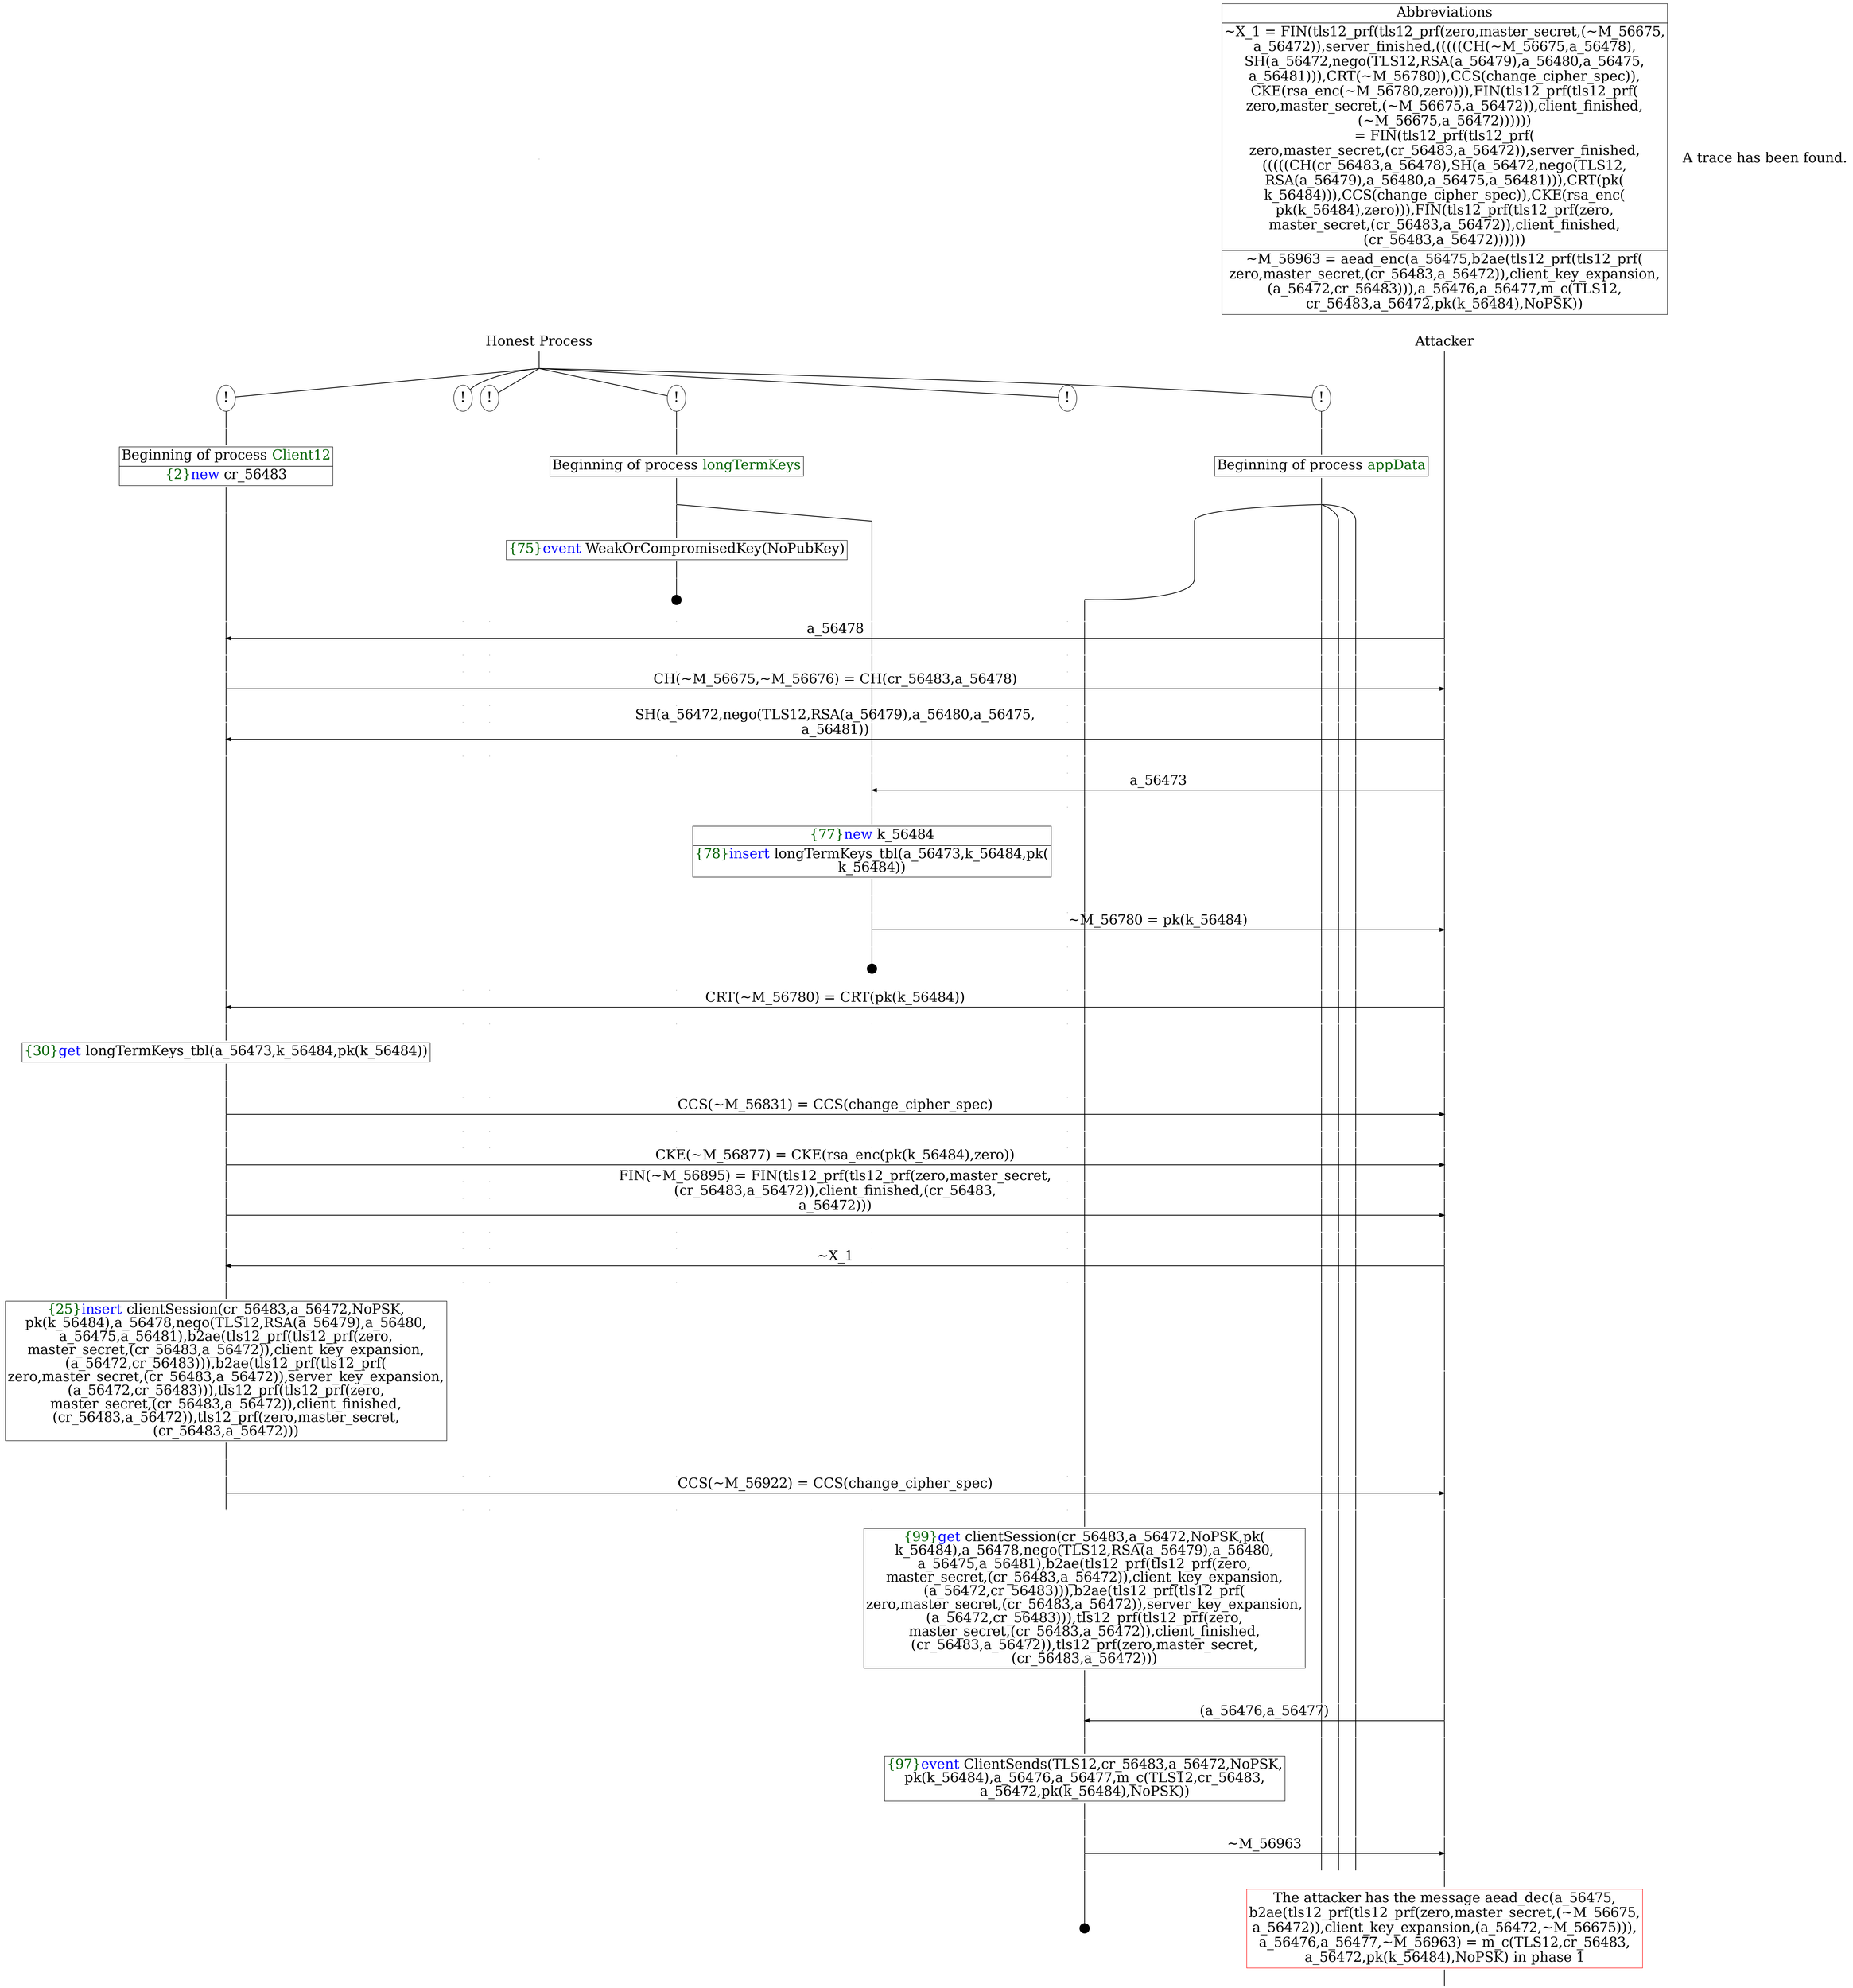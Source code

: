 digraph {
graph [ordering = out]
edge [arrowhead = none, penwidth = 1.6, fontsize = 30]
node [shape = point, width = 0, height = 0, fontsize = 30]
Trace<br/>
[label = <A trace has been found.<br/>
>, shape = plaintext]
P0__0 [label = "Honest Process", shape = plaintext]
P__0 [label = "Attacker", shape = plaintext]
Trace -> P0__0 [label = "", style = invisible, weight = 100]{rank = same; P0__0 P__0}
P0__0 -> P0__1 [label = <>, weight = 100]
/*RPar */
P0__1 -> P0_5__1 [label = <>]
P0__1 -> P0_4__1 [label = <>]
P0__1 -> P0_3__1 [label = <>]
P0__1 -> P0_2__1 [label = <>]
P0__1 -> P0_1__1 [label = <>]
P0__1 -> P0_0__1 [label = <>]
P0__1 [label = "", fixedsize = false, width = 0, height = 0, shape = none]
{rank = same; P0_0__1 P0_1__1 P0_2__1 P0_3__1 P0_4__1 P0_5__1}
P0_0__1 [label = "!", shape = ellipse]
P0_0_0__1 [label = "", fixedsize = false, width = 0, height = 0, shape = none]
P0_0__1 -> P0_0_0__1 [label = <>, weight = 100]
P0_0_0__1 -> P0_0_0__2 [label = <>, weight = 100]
P0_0_0__2 [shape = plaintext, label = <<TABLE BORDER="0" CELLBORDER="1" CELLSPACING="0" CELLPADDING="4"> <TR><TD>Beginning of process <FONT COLOR="darkgreen">appData</FONT></TD></TR></TABLE>>]
P0_0_0__2 -> P0_0_0__3 [label = <>, weight = 100]
/*RPar */
P0_0_0__3 -> P0_0_0_3__3 [label = <>]
P0_0_0__3 -> P0_0_0_2__3 [label = <>]
P0_0_0__3 -> P0_0_0_1__3 [label = <>]
P0_0_0__3 -> P0_0_0_0__3 [label = <>]
P0_0_0__3 [label = "", fixedsize = false, width = 0, height = 0, shape = none]
{rank = same; P0_0_0_0__3 P0_0_0_1__3 P0_0_0_2__3 P0_0_0_3__3}
P0_1__1 [label = "!", shape = ellipse]
P0_2__1 [label = "!", shape = ellipse]
P0_2_0__1 [label = "", fixedsize = false, width = 0, height = 0, shape = none]
P0_2__1 -> P0_2_0__1 [label = <>, weight = 100]
P0_2_0__1 -> P0_2_0__2 [label = <>, weight = 100]
P0_2_0__2 [shape = plaintext, label = <<TABLE BORDER="0" CELLBORDER="1" CELLSPACING="0" CELLPADDING="4"> <TR><TD>Beginning of process <FONT COLOR="darkgreen">longTermKeys</FONT></TD></TR></TABLE>>]
P0_2_0__2 -> P0_2_0__3 [label = <>, weight = 100]
/*RPar */
P0_2_0__3 -> P0_2_0_1__3 [label = <>]
P0_2_0__3 -> P0_2_0_0__3 [label = <>]
P0_2_0__3 [label = "", fixedsize = false, width = 0, height = 0, shape = none]
{rank = same; P0_2_0_0__3 P0_2_0_1__3}
P0_2_0_1__3 -> P0_2_0_1__4 [label = <>, weight = 100]
P0_2_0_1__4 [shape = plaintext, label = <<TABLE BORDER="0" CELLBORDER="1" CELLSPACING="0" CELLPADDING="4"> <TR><TD><FONT COLOR="darkgreen">{75}</FONT><FONT COLOR="blue">event</FONT> WeakOrCompromisedKey(NoPubKey)</TD></TR></TABLE>>]
P0_2_0_1__4 -> P0_2_0_1__5 [label = <>, weight = 100]
P0_2_0_1__6 [label = "", width = 0.3, height = 0.3]
P0_2_0_1__5 -> P0_2_0_1__6 [label = <>, weight = 100]
P0_3__1 [label = "!", shape = ellipse]
P0_4__1 [label = "!", shape = ellipse]
P0_5__1 [label = "!", shape = ellipse]
P0_5_0__1 [label = "", fixedsize = false, width = 0, height = 0, shape = none]
P0_5__1 -> P0_5_0__1 [label = <>, weight = 100]
P0_5_0__1 -> P0_5_0__2 [label = <>, weight = 100]
P0_5_0__2 [shape = plaintext, label = <<TABLE BORDER="0" CELLBORDER="1" CELLSPACING="0" CELLPADDING="4"> <TR><TD>Beginning of process <FONT COLOR="darkgreen">Client12</FONT></TD></TR><TR><TD><FONT COLOR="darkgreen">{2}</FONT><FONT COLOR="blue">new </FONT>cr_56483</TD></TR></TABLE>>]
P0_5_0__2 -> P0_5_0__3 [label = <>, weight = 100]
P0_5_0__3 -> P0_5_0__4 [label = <>, weight = 100]
P0_4__2 [label = "", style = invisible]
P0_4__1 -> P0_4__2 [label = <>, weight = 100, style = invisible]
P0_3__2 [label = "", style = invisible]
P0_3__1 -> P0_3__2 [label = <>, weight = 100, style = invisible]
P0_2_0_1__7 [label = "", style = invisible]
P0_2_0_1__6 -> P0_2_0_1__7 [label = <>, weight = 100, style = invisible]
P0_2_0_0__3 -> P0_2_0_0__4 [label = <>, weight = 100]
P0_1__2 [label = "", style = invisible]
P0_1__1 -> P0_1__2 [label = <>, weight = 100, style = invisible]
P0_0_0_3__3 -> P0_0_0_3__4 [label = <>, weight = 100]
P0_0_0_2__3 -> P0_0_0_2__4 [label = <>, weight = 100]
P0_0_0_1__3 -> P0_0_0_1__4 [label = <>, weight = 100]
P0_0_0_0__3 -> P0_0_0_0__4 [label = <>, weight = 100]
P__0 -> P__1 [label = <>, weight = 100]
{rank = same; P__1 P0_0_0_0__4 P0_0_0_1__4 P0_0_0_2__4 P0_0_0_3__4 P0_1__2 P0_2_0_0__4 P0_2_0_1__7 P0_3__2 P0_4__2 P0_5_0__4}
P0_5_0__4 -> P0_5_0__5 [label = <>, weight = 100]
P__1 -> P__2 [label = <>, weight = 100]
{rank = same; P__2 P0_5_0__5}
P0_5_0__5 -> P__2 [label = <a_56478>, dir = back, arrowhead = normal]
P0_5_0__5 -> P0_5_0__6 [label = <>, weight = 100]
P0_4__3 [label = "", style = invisible]
P0_4__2 -> P0_4__3 [label = <>, weight = 100, style = invisible]
P0_3__3 [label = "", style = invisible]
P0_3__2 -> P0_3__3 [label = <>, weight = 100, style = invisible]
P0_2_0_1__8 [label = "", style = invisible]
P0_2_0_1__7 -> P0_2_0_1__8 [label = <>, weight = 100, style = invisible]
P0_2_0_0__4 -> P0_2_0_0__5 [label = <>, weight = 100]
P0_1__3 [label = "", style = invisible]
P0_1__2 -> P0_1__3 [label = <>, weight = 100, style = invisible]
P0_0_0_3__4 -> P0_0_0_3__5 [label = <>, weight = 100]
P0_0_0_2__4 -> P0_0_0_2__5 [label = <>, weight = 100]
P0_0_0_1__4 -> P0_0_0_1__5 [label = <>, weight = 100]
P0_0_0_0__4 -> P0_0_0_0__5 [label = <>, weight = 100]
P__2 -> P__3 [label = <>, weight = 100]
{rank = same; P__3 P0_0_0_0__5 P0_0_0_1__5 P0_0_0_2__5 P0_0_0_3__5 P0_1__3 P0_2_0_0__5 P0_2_0_1__8 P0_3__3 P0_4__3 P0_5_0__6}
P0_5_0__6 -> P0_5_0__7 [label = <>, weight = 100]
P0_4__4 [label = "", style = invisible]
P0_4__3 -> P0_4__4 [label = <>, weight = 100, style = invisible]
P0_3__4 [label = "", style = invisible]
P0_3__3 -> P0_3__4 [label = <>, weight = 100, style = invisible]
P0_2_0_1__9 [label = "", style = invisible]
P0_2_0_1__8 -> P0_2_0_1__9 [label = <>, weight = 100, style = invisible]
P0_2_0_0__5 -> P0_2_0_0__6 [label = <>, weight = 100]
P0_1__4 [label = "", style = invisible]
P0_1__3 -> P0_1__4 [label = <>, weight = 100, style = invisible]
P0_0_0_3__5 -> P0_0_0_3__6 [label = <>, weight = 100]
P0_0_0_2__5 -> P0_0_0_2__6 [label = <>, weight = 100]
P0_0_0_1__5 -> P0_0_0_1__6 [label = <>, weight = 100]
P0_0_0_0__5 -> P0_0_0_0__6 [label = <>, weight = 100]
P__3 -> P__4 [label = <>, weight = 100]
{rank = same; P__4 P0_0_0_0__6 P0_0_0_1__6 P0_0_0_2__6 P0_0_0_3__6 P0_1__4 P0_2_0_0__6 P0_2_0_1__9 P0_3__4 P0_4__4 P0_5_0__7}
P0_5_0__7 -> P0_5_0__8 [label = <>, weight = 100]
P__4 -> P__5 [label = <>, weight = 100]
{rank = same; P__5 P0_5_0__8}
P0_5_0__8 -> P__5 [label = <CH(~M_56675,~M_56676) = CH(cr_56483,a_56478)>, arrowhead = normal]
P0_5_0__8 -> P0_5_0__9 [label = <>, weight = 100]
P0_4__5 [label = "", style = invisible]
P0_4__4 -> P0_4__5 [label = <>, weight = 100, style = invisible]
P0_3__5 [label = "", style = invisible]
P0_3__4 -> P0_3__5 [label = <>, weight = 100, style = invisible]
P0_2_0_1__10 [label = "", style = invisible]
P0_2_0_1__9 -> P0_2_0_1__10 [label = <>, weight = 100, style = invisible]
P0_2_0_0__6 -> P0_2_0_0__7 [label = <>, weight = 100]
P0_1__5 [label = "", style = invisible]
P0_1__4 -> P0_1__5 [label = <>, weight = 100, style = invisible]
P0_0_0_3__6 -> P0_0_0_3__7 [label = <>, weight = 100]
P0_0_0_2__6 -> P0_0_0_2__7 [label = <>, weight = 100]
P0_0_0_1__6 -> P0_0_0_1__7 [label = <>, weight = 100]
P0_0_0_0__6 -> P0_0_0_0__7 [label = <>, weight = 100]
P__5 -> P__6 [label = <>, weight = 100]
{rank = same; P__6 P0_0_0_0__7 P0_0_0_1__7 P0_0_0_2__7 P0_0_0_3__7 P0_1__5 P0_2_0_0__7 P0_2_0_1__10 P0_3__5 P0_4__5 P0_5_0__9}
P0_5_0__9 -> P0_5_0__10 [label = <>, weight = 100]
P0_4__6 [label = "", style = invisible]
P0_4__5 -> P0_4__6 [label = <>, weight = 100, style = invisible]
P0_3__6 [label = "", style = invisible]
P0_3__5 -> P0_3__6 [label = <>, weight = 100, style = invisible]
P0_2_0_1__11 [label = "", style = invisible]
P0_2_0_1__10 -> P0_2_0_1__11 [label = <>, weight = 100, style = invisible]
P0_2_0_0__7 -> P0_2_0_0__8 [label = <>, weight = 100]
P0_1__6 [label = "", style = invisible]
P0_1__5 -> P0_1__6 [label = <>, weight = 100, style = invisible]
P0_0_0_3__7 -> P0_0_0_3__8 [label = <>, weight = 100]
P0_0_0_2__7 -> P0_0_0_2__8 [label = <>, weight = 100]
P0_0_0_1__7 -> P0_0_0_1__8 [label = <>, weight = 100]
P0_0_0_0__7 -> P0_0_0_0__8 [label = <>, weight = 100]
P__6 -> P__7 [label = <>, weight = 100]
{rank = same; P__7 P0_0_0_0__8 P0_0_0_1__8 P0_0_0_2__8 P0_0_0_3__8 P0_1__6 P0_2_0_0__8 P0_2_0_1__11 P0_3__6 P0_4__6 P0_5_0__10}
P0_5_0__10 -> P0_5_0__11 [label = <>, weight = 100]
P__7 -> P__8 [label = <>, weight = 100]
{rank = same; P__8 P0_5_0__11}
P0_5_0__11 -> P__8 [label = <SH(a_56472,nego(TLS12,RSA(a_56479),a_56480,a_56475,<br/>
a_56481))>, dir = back, arrowhead = normal]
P0_5_0__11 -> P0_5_0__12 [label = <>, weight = 100]
P0_4__7 [label = "", style = invisible]
P0_4__6 -> P0_4__7 [label = <>, weight = 100, style = invisible]
P0_3__7 [label = "", style = invisible]
P0_3__6 -> P0_3__7 [label = <>, weight = 100, style = invisible]
P0_2_0_1__12 [label = "", style = invisible]
P0_2_0_1__11 -> P0_2_0_1__12 [label = <>, weight = 100, style = invisible]
P0_2_0_0__8 -> P0_2_0_0__9 [label = <>, weight = 100]
P0_1__7 [label = "", style = invisible]
P0_1__6 -> P0_1__7 [label = <>, weight = 100, style = invisible]
P0_0_0_3__8 -> P0_0_0_3__9 [label = <>, weight = 100]
P0_0_0_2__8 -> P0_0_0_2__9 [label = <>, weight = 100]
P0_0_0_1__8 -> P0_0_0_1__9 [label = <>, weight = 100]
P0_0_0_0__8 -> P0_0_0_0__9 [label = <>, weight = 100]
P__8 -> P__9 [label = <>, weight = 100]
{rank = same; P__9 P0_0_0_0__9 P0_0_0_1__9 P0_0_0_2__9 P0_0_0_3__9 P0_1__7 P0_2_0_0__9 P0_2_0_1__12 P0_3__7 P0_4__7 P0_5_0__12}
P0_2_0_0__9 -> P0_2_0_0__10 [label = <>, weight = 100]
P0_1__8 [label = "", style = invisible]
P0_1__7 -> P0_1__8 [label = <>, weight = 100, style = invisible]
P0_0_0_3__9 -> P0_0_0_3__10 [label = <>, weight = 100]
P0_0_0_2__9 -> P0_0_0_2__10 [label = <>, weight = 100]
P0_0_0_1__9 -> P0_0_0_1__10 [label = <>, weight = 100]
P0_0_0_0__9 -> P0_0_0_0__10 [label = <>, weight = 100]
P__9 -> P__10 [label = <>, weight = 100]
{rank = same; P__10 P0_0_0_0__10 P0_0_0_1__10 P0_0_0_2__10 P0_0_0_3__10 P0_1__8 P0_2_0_0__10}
P0_2_0_0__10 -> P0_2_0_0__11 [label = <>, weight = 100]
P__10 -> P__11 [label = <>, weight = 100]
{rank = same; P__11 P0_2_0_0__11}
P0_2_0_0__11 -> P__11 [label = <a_56473>, dir = back, arrowhead = normal]
P0_2_0_0__11 -> P0_2_0_0__12 [label = <>, weight = 100]
P0_1__9 [label = "", style = invisible]
P0_1__8 -> P0_1__9 [label = <>, weight = 100, style = invisible]
P0_0_0_3__10 -> P0_0_0_3__11 [label = <>, weight = 100]
P0_0_0_2__10 -> P0_0_0_2__11 [label = <>, weight = 100]
P0_0_0_1__10 -> P0_0_0_1__11 [label = <>, weight = 100]
P0_0_0_0__10 -> P0_0_0_0__11 [label = <>, weight = 100]
P__11 -> P__12 [label = <>, weight = 100]
{rank = same; P__12 P0_0_0_0__11 P0_0_0_1__11 P0_0_0_2__11 P0_0_0_3__11 P0_1__9 P0_2_0_0__12}
P0_2_0_0__12 -> P0_2_0_0__13 [label = <>, weight = 100]
P0_2_0_0__13 [shape = plaintext, label = <<TABLE BORDER="0" CELLBORDER="1" CELLSPACING="0" CELLPADDING="4"> <TR><TD><FONT COLOR="darkgreen">{77}</FONT><FONT COLOR="blue">new </FONT>k_56484</TD></TR><TR><TD><FONT COLOR="darkgreen">{78}</FONT><FONT COLOR="blue">insert </FONT>longTermKeys_tbl(a_56473,k_56484,pk(<br/>
k_56484))</TD></TR></TABLE>>]
P0_2_0_0__13 -> P0_2_0_0__14 [label = <>, weight = 100]
P__12 -> P__13 [label = <>, weight = 100]
{rank = same; P__13 P0_2_0_0__13}
P0_2_0_0__14 -> P0_2_0_0__15 [label = <>, weight = 100]
P0_1__10 [label = "", style = invisible]
P0_1__9 -> P0_1__10 [label = <>, weight = 100, style = invisible]
P0_0_0_3__11 -> P0_0_0_3__12 [label = <>, weight = 100]
P0_0_0_2__11 -> P0_0_0_2__12 [label = <>, weight = 100]
P0_0_0_1__11 -> P0_0_0_1__12 [label = <>, weight = 100]
P0_0_0_0__11 -> P0_0_0_0__12 [label = <>, weight = 100]
P__13 -> P__14 [label = <>, weight = 100]
{rank = same; P__14 P0_0_0_0__12 P0_0_0_1__12 P0_0_0_2__12 P0_0_0_3__12 P0_1__10 P0_2_0_0__15}
P0_2_0_0__15 -> P0_2_0_0__16 [label = <>, weight = 100]
P__14 -> P__15 [label = <>, weight = 100]
{rank = same; P__15 P0_2_0_0__16}
P0_2_0_0__16 -> P__15 [label = <~M_56780 = pk(k_56484)>, arrowhead = normal]
P0_2_0_0__16 -> P0_2_0_0__17 [label = <>, weight = 100]
P0_1__11 [label = "", style = invisible]
P0_1__10 -> P0_1__11 [label = <>, weight = 100, style = invisible]
P0_0_0_3__12 -> P0_0_0_3__13 [label = <>, weight = 100]
P0_0_0_2__12 -> P0_0_0_2__13 [label = <>, weight = 100]
P0_0_0_1__12 -> P0_0_0_1__13 [label = <>, weight = 100]
P0_0_0_0__12 -> P0_0_0_0__13 [label = <>, weight = 100]
P__15 -> P__16 [label = <>, weight = 100]
{rank = same; P__16 P0_0_0_0__13 P0_0_0_1__13 P0_0_0_2__13 P0_0_0_3__13 P0_1__11 P0_2_0_0__17}
P0_2_0_0__18 [label = "", width = 0.3, height = 0.3]
P0_2_0_0__17 -> P0_2_0_0__18 [label = <>, weight = 100]
P0_5_0__12 -> P0_5_0__13 [label = <>, weight = 100]
P0_4__8 [label = "", style = invisible]
P0_4__7 -> P0_4__8 [label = <>, weight = 100, style = invisible]
P0_3__8 [label = "", style = invisible]
P0_3__7 -> P0_3__8 [label = <>, weight = 100, style = invisible]
P0_2_0_1__13 [label = "", style = invisible]
P0_2_0_1__12 -> P0_2_0_1__13 [label = <>, weight = 100, style = invisible]
P0_2_0_0__19 [label = "", style = invisible]
P0_2_0_0__18 -> P0_2_0_0__19 [label = <>, weight = 100, style = invisible]
P0_1__12 [label = "", style = invisible]
P0_1__11 -> P0_1__12 [label = <>, weight = 100, style = invisible]
P0_0_0_3__13 -> P0_0_0_3__14 [label = <>, weight = 100]
P0_0_0_2__13 -> P0_0_0_2__14 [label = <>, weight = 100]
P0_0_0_1__13 -> P0_0_0_1__14 [label = <>, weight = 100]
P0_0_0_0__13 -> P0_0_0_0__14 [label = <>, weight = 100]
P__16 -> P__17 [label = <>, weight = 100]
{rank = same; P__17 P0_0_0_0__14 P0_0_0_1__14 P0_0_0_2__14 P0_0_0_3__14 P0_1__12 P0_2_0_0__19 P0_2_0_1__13 P0_3__8 P0_4__8 P0_5_0__13}
P0_5_0__13 -> P0_5_0__14 [label = <>, weight = 100]
P__17 -> P__18 [label = <>, weight = 100]
{rank = same; P__18 P0_5_0__14}
P0_5_0__14 -> P__18 [label = <CRT(~M_56780) = CRT(pk(k_56484))>, dir = back, arrowhead = normal]
P0_5_0__14 -> P0_5_0__15 [label = <>, weight = 100]
P0_4__9 [label = "", style = invisible]
P0_4__8 -> P0_4__9 [label = <>, weight = 100, style = invisible]
P0_3__9 [label = "", style = invisible]
P0_3__8 -> P0_3__9 [label = <>, weight = 100, style = invisible]
P0_2_0_1__14 [label = "", style = invisible]
P0_2_0_1__13 -> P0_2_0_1__14 [label = <>, weight = 100, style = invisible]
P0_2_0_0__20 [label = "", style = invisible]
P0_2_0_0__19 -> P0_2_0_0__20 [label = <>, weight = 100, style = invisible]
P0_1__13 [label = "", style = invisible]
P0_1__12 -> P0_1__13 [label = <>, weight = 100, style = invisible]
P0_0_0_3__14 -> P0_0_0_3__15 [label = <>, weight = 100]
P0_0_0_2__14 -> P0_0_0_2__15 [label = <>, weight = 100]
P0_0_0_1__14 -> P0_0_0_1__15 [label = <>, weight = 100]
P0_0_0_0__14 -> P0_0_0_0__15 [label = <>, weight = 100]
P__18 -> P__19 [label = <>, weight = 100]
{rank = same; P__19 P0_0_0_0__15 P0_0_0_1__15 P0_0_0_2__15 P0_0_0_3__15 P0_1__13 P0_2_0_0__20 P0_2_0_1__14 P0_3__9 P0_4__9 P0_5_0__15}
P0_5_0__15 -> P0_5_0__16 [label = <>, weight = 100]
P0_5_0__16 [shape = plaintext, label = <<TABLE BORDER="0" CELLBORDER="1" CELLSPACING="0" CELLPADDING="4"> <TR><TD><FONT COLOR="darkgreen">{30}</FONT><FONT COLOR="blue">get </FONT>longTermKeys_tbl(a_56473,k_56484,pk(k_56484))<br/>
</TD></TR></TABLE>>]
P0_5_0__16 -> P0_5_0__17 [label = <>, weight = 100]
P__19 -> P__20 [label = <>, weight = 100]
{rank = same; P__20 P0_5_0__16}
P0_5_0__17 -> P0_5_0__18 [label = <>, weight = 100]
P0_4__10 [label = "", style = invisible]
P0_4__9 -> P0_4__10 [label = <>, weight = 100, style = invisible]
P0_3__10 [label = "", style = invisible]
P0_3__9 -> P0_3__10 [label = <>, weight = 100, style = invisible]
P0_2_0_1__15 [label = "", style = invisible]
P0_2_0_1__14 -> P0_2_0_1__15 [label = <>, weight = 100, style = invisible]
P0_2_0_0__21 [label = "", style = invisible]
P0_2_0_0__20 -> P0_2_0_0__21 [label = <>, weight = 100, style = invisible]
P0_1__14 [label = "", style = invisible]
P0_1__13 -> P0_1__14 [label = <>, weight = 100, style = invisible]
P0_0_0_3__15 -> P0_0_0_3__16 [label = <>, weight = 100]
P0_0_0_2__15 -> P0_0_0_2__16 [label = <>, weight = 100]
P0_0_0_1__15 -> P0_0_0_1__16 [label = <>, weight = 100]
P0_0_0_0__15 -> P0_0_0_0__16 [label = <>, weight = 100]
P__20 -> P__21 [label = <>, weight = 100]
{rank = same; P__21 P0_0_0_0__16 P0_0_0_1__16 P0_0_0_2__16 P0_0_0_3__16 P0_1__14 P0_2_0_0__21 P0_2_0_1__15 P0_3__10 P0_4__10 P0_5_0__18}
P0_5_0__18 -> P0_5_0__19 [label = <>, weight = 100]
P__21 -> P__22 [label = <>, weight = 100]
{rank = same; P__22 P0_5_0__19}
P0_5_0__19 -> P__22 [label = <CCS(~M_56831) = CCS(change_cipher_spec)>, arrowhead = normal]
P0_5_0__19 -> P0_5_0__20 [label = <>, weight = 100]
P0_4__11 [label = "", style = invisible]
P0_4__10 -> P0_4__11 [label = <>, weight = 100, style = invisible]
P0_3__11 [label = "", style = invisible]
P0_3__10 -> P0_3__11 [label = <>, weight = 100, style = invisible]
P0_2_0_1__16 [label = "", style = invisible]
P0_2_0_1__15 -> P0_2_0_1__16 [label = <>, weight = 100, style = invisible]
P0_2_0_0__22 [label = "", style = invisible]
P0_2_0_0__21 -> P0_2_0_0__22 [label = <>, weight = 100, style = invisible]
P0_1__15 [label = "", style = invisible]
P0_1__14 -> P0_1__15 [label = <>, weight = 100, style = invisible]
P0_0_0_3__16 -> P0_0_0_3__17 [label = <>, weight = 100]
P0_0_0_2__16 -> P0_0_0_2__17 [label = <>, weight = 100]
P0_0_0_1__16 -> P0_0_0_1__17 [label = <>, weight = 100]
P0_0_0_0__16 -> P0_0_0_0__17 [label = <>, weight = 100]
P__22 -> P__23 [label = <>, weight = 100]
{rank = same; P__23 P0_0_0_0__17 P0_0_0_1__17 P0_0_0_2__17 P0_0_0_3__17 P0_1__15 P0_2_0_0__22 P0_2_0_1__16 P0_3__11 P0_4__11 P0_5_0__20}
P0_5_0__20 -> P0_5_0__21 [label = <>, weight = 100]
P0_4__12 [label = "", style = invisible]
P0_4__11 -> P0_4__12 [label = <>, weight = 100, style = invisible]
P0_3__12 [label = "", style = invisible]
P0_3__11 -> P0_3__12 [label = <>, weight = 100, style = invisible]
P0_2_0_1__17 [label = "", style = invisible]
P0_2_0_1__16 -> P0_2_0_1__17 [label = <>, weight = 100, style = invisible]
P0_2_0_0__23 [label = "", style = invisible]
P0_2_0_0__22 -> P0_2_0_0__23 [label = <>, weight = 100, style = invisible]
P0_1__16 [label = "", style = invisible]
P0_1__15 -> P0_1__16 [label = <>, weight = 100, style = invisible]
P0_0_0_3__17 -> P0_0_0_3__18 [label = <>, weight = 100]
P0_0_0_2__17 -> P0_0_0_2__18 [label = <>, weight = 100]
P0_0_0_1__17 -> P0_0_0_1__18 [label = <>, weight = 100]
P0_0_0_0__17 -> P0_0_0_0__18 [label = <>, weight = 100]
P__23 -> P__24 [label = <>, weight = 100]
{rank = same; P__24 P0_0_0_0__18 P0_0_0_1__18 P0_0_0_2__18 P0_0_0_3__18 P0_1__16 P0_2_0_0__23 P0_2_0_1__17 P0_3__12 P0_4__12 P0_5_0__21}
P0_5_0__21 -> P0_5_0__22 [label = <>, weight = 100]
P__24 -> P__25 [label = <>, weight = 100]
{rank = same; P__25 P0_5_0__22}
P0_5_0__22 -> P__25 [label = <CKE(~M_56877) = CKE(rsa_enc(pk(k_56484),zero))>, arrowhead = normal]
P0_5_0__22 -> P0_5_0__23 [label = <>, weight = 100]
P0_4__13 [label = "", style = invisible]
P0_4__12 -> P0_4__13 [label = <>, weight = 100, style = invisible]
P0_3__13 [label = "", style = invisible]
P0_3__12 -> P0_3__13 [label = <>, weight = 100, style = invisible]
P0_2_0_1__18 [label = "", style = invisible]
P0_2_0_1__17 -> P0_2_0_1__18 [label = <>, weight = 100, style = invisible]
P0_2_0_0__24 [label = "", style = invisible]
P0_2_0_0__23 -> P0_2_0_0__24 [label = <>, weight = 100, style = invisible]
P0_1__17 [label = "", style = invisible]
P0_1__16 -> P0_1__17 [label = <>, weight = 100, style = invisible]
P0_0_0_3__18 -> P0_0_0_3__19 [label = <>, weight = 100]
P0_0_0_2__18 -> P0_0_0_2__19 [label = <>, weight = 100]
P0_0_0_1__18 -> P0_0_0_1__19 [label = <>, weight = 100]
P0_0_0_0__18 -> P0_0_0_0__19 [label = <>, weight = 100]
P__25 -> P__26 [label = <>, weight = 100]
{rank = same; P__26 P0_0_0_0__19 P0_0_0_1__19 P0_0_0_2__19 P0_0_0_3__19 P0_1__17 P0_2_0_0__24 P0_2_0_1__18 P0_3__13 P0_4__13 P0_5_0__23}
P0_5_0__23 -> P0_5_0__24 [label = <>, weight = 100]
P0_4__14 [label = "", style = invisible]
P0_4__13 -> P0_4__14 [label = <>, weight = 100, style = invisible]
P0_3__14 [label = "", style = invisible]
P0_3__13 -> P0_3__14 [label = <>, weight = 100, style = invisible]
P0_2_0_1__19 [label = "", style = invisible]
P0_2_0_1__18 -> P0_2_0_1__19 [label = <>, weight = 100, style = invisible]
P0_2_0_0__25 [label = "", style = invisible]
P0_2_0_0__24 -> P0_2_0_0__25 [label = <>, weight = 100, style = invisible]
P0_1__18 [label = "", style = invisible]
P0_1__17 -> P0_1__18 [label = <>, weight = 100, style = invisible]
P0_0_0_3__19 -> P0_0_0_3__20 [label = <>, weight = 100]
P0_0_0_2__19 -> P0_0_0_2__20 [label = <>, weight = 100]
P0_0_0_1__19 -> P0_0_0_1__20 [label = <>, weight = 100]
P0_0_0_0__19 -> P0_0_0_0__20 [label = <>, weight = 100]
P__26 -> P__27 [label = <>, weight = 100]
{rank = same; P__27 P0_0_0_0__20 P0_0_0_1__20 P0_0_0_2__20 P0_0_0_3__20 P0_1__18 P0_2_0_0__25 P0_2_0_1__19 P0_3__14 P0_4__14 P0_5_0__24}
P0_5_0__24 -> P0_5_0__25 [label = <>, weight = 100]
P__27 -> P__28 [label = <>, weight = 100]
{rank = same; P__28 P0_5_0__25}
P0_5_0__25 -> P__28 [label = <FIN(~M_56895) = FIN(tls12_prf(tls12_prf(zero,master_secret,<br/>
(cr_56483,a_56472)),client_finished,(cr_56483,<br/>
a_56472)))>, arrowhead = normal]
P0_5_0__25 -> P0_5_0__26 [label = <>, weight = 100]
P0_4__15 [label = "", style = invisible]
P0_4__14 -> P0_4__15 [label = <>, weight = 100, style = invisible]
P0_3__15 [label = "", style = invisible]
P0_3__14 -> P0_3__15 [label = <>, weight = 100, style = invisible]
P0_2_0_1__20 [label = "", style = invisible]
P0_2_0_1__19 -> P0_2_0_1__20 [label = <>, weight = 100, style = invisible]
P0_2_0_0__26 [label = "", style = invisible]
P0_2_0_0__25 -> P0_2_0_0__26 [label = <>, weight = 100, style = invisible]
P0_1__19 [label = "", style = invisible]
P0_1__18 -> P0_1__19 [label = <>, weight = 100, style = invisible]
P0_0_0_3__20 -> P0_0_0_3__21 [label = <>, weight = 100]
P0_0_0_2__20 -> P0_0_0_2__21 [label = <>, weight = 100]
P0_0_0_1__20 -> P0_0_0_1__21 [label = <>, weight = 100]
P0_0_0_0__20 -> P0_0_0_0__21 [label = <>, weight = 100]
P__28 -> P__29 [label = <>, weight = 100]
{rank = same; P__29 P0_0_0_0__21 P0_0_0_1__21 P0_0_0_2__21 P0_0_0_3__21 P0_1__19 P0_2_0_0__26 P0_2_0_1__20 P0_3__15 P0_4__15 P0_5_0__26}
P0_5_0__26 -> P0_5_0__27 [label = <>, weight = 100]
P0_4__16 [label = "", style = invisible]
P0_4__15 -> P0_4__16 [label = <>, weight = 100, style = invisible]
P0_3__16 [label = "", style = invisible]
P0_3__15 -> P0_3__16 [label = <>, weight = 100, style = invisible]
P0_2_0_1__21 [label = "", style = invisible]
P0_2_0_1__20 -> P0_2_0_1__21 [label = <>, weight = 100, style = invisible]
P0_2_0_0__27 [label = "", style = invisible]
P0_2_0_0__26 -> P0_2_0_0__27 [label = <>, weight = 100, style = invisible]
P0_1__20 [label = "", style = invisible]
P0_1__19 -> P0_1__20 [label = <>, weight = 100, style = invisible]
P0_0_0_3__21 -> P0_0_0_3__22 [label = <>, weight = 100]
P0_0_0_2__21 -> P0_0_0_2__22 [label = <>, weight = 100]
P0_0_0_1__21 -> P0_0_0_1__22 [label = <>, weight = 100]
P0_0_0_0__21 -> P0_0_0_0__22 [label = <>, weight = 100]
P__29 -> P__30 [label = <>, weight = 100]
{rank = same; P__30 P0_0_0_0__22 P0_0_0_1__22 P0_0_0_2__22 P0_0_0_3__22 P0_1__20 P0_2_0_0__27 P0_2_0_1__21 P0_3__16 P0_4__16 P0_5_0__27}
P0_5_0__27 -> P0_5_0__28 [label = <>, weight = 100]
P__30 -> P__31 [label = <>, weight = 100]
{rank = same; P__31 P0_5_0__28}
P0_5_0__28 -> P__31 [label = <~X_1>, dir = back, arrowhead = normal]
P0_5_0__28 -> P0_5_0__29 [label = <>, weight = 100]
P0_4__17 [label = "", style = invisible]
P0_4__16 -> P0_4__17 [label = <>, weight = 100, style = invisible]
P0_3__17 [label = "", style = invisible]
P0_3__16 -> P0_3__17 [label = <>, weight = 100, style = invisible]
P0_2_0_1__22 [label = "", style = invisible]
P0_2_0_1__21 -> P0_2_0_1__22 [label = <>, weight = 100, style = invisible]
P0_2_0_0__28 [label = "", style = invisible]
P0_2_0_0__27 -> P0_2_0_0__28 [label = <>, weight = 100, style = invisible]
P0_1__21 [label = "", style = invisible]
P0_1__20 -> P0_1__21 [label = <>, weight = 100, style = invisible]
P0_0_0_3__22 -> P0_0_0_3__23 [label = <>, weight = 100]
P0_0_0_2__22 -> P0_0_0_2__23 [label = <>, weight = 100]
P0_0_0_1__22 -> P0_0_0_1__23 [label = <>, weight = 100]
P0_0_0_0__22 -> P0_0_0_0__23 [label = <>, weight = 100]
P__31 -> P__32 [label = <>, weight = 100]
{rank = same; P__32 P0_0_0_0__23 P0_0_0_1__23 P0_0_0_2__23 P0_0_0_3__23 P0_1__21 P0_2_0_0__28 P0_2_0_1__22 P0_3__17 P0_4__17 P0_5_0__29}
P0_5_0__29 -> P0_5_0__30 [label = <>, weight = 100]
P0_5_0__30 [shape = plaintext, label = <<TABLE BORDER="0" CELLBORDER="1" CELLSPACING="0" CELLPADDING="4"> <TR><TD><FONT COLOR="darkgreen">{25}</FONT><FONT COLOR="blue">insert </FONT>clientSession(cr_56483,a_56472,NoPSK,<br/>
pk(k_56484),a_56478,nego(TLS12,RSA(a_56479),a_56480,<br/>
a_56475,a_56481),b2ae(tls12_prf(tls12_prf(zero,<br/>
master_secret,(cr_56483,a_56472)),client_key_expansion,<br/>
(a_56472,cr_56483))),b2ae(tls12_prf(tls12_prf(<br/>
zero,master_secret,(cr_56483,a_56472)),server_key_expansion,<br/>
(a_56472,cr_56483))),tls12_prf(tls12_prf(zero,<br/>
master_secret,(cr_56483,a_56472)),client_finished,<br/>
(cr_56483,a_56472)),tls12_prf(zero,master_secret,<br/>
(cr_56483,a_56472)))</TD></TR></TABLE>>]
P0_5_0__30 -> P0_5_0__31 [label = <>, weight = 100]
P__32 -> P__33 [label = <>, weight = 100]
{rank = same; P__33 P0_5_0__30}
P0_5_0__31 -> P0_5_0__32 [label = <>, weight = 100]
P0_4__18 [label = "", style = invisible]
P0_4__17 -> P0_4__18 [label = <>, weight = 100, style = invisible]
P0_3__18 [label = "", style = invisible]
P0_3__17 -> P0_3__18 [label = <>, weight = 100, style = invisible]
P0_2_0_1__23 [label = "", style = invisible]
P0_2_0_1__22 -> P0_2_0_1__23 [label = <>, weight = 100, style = invisible]
P0_2_0_0__29 [label = "", style = invisible]
P0_2_0_0__28 -> P0_2_0_0__29 [label = <>, weight = 100, style = invisible]
P0_1__22 [label = "", style = invisible]
P0_1__21 -> P0_1__22 [label = <>, weight = 100, style = invisible]
P0_0_0_3__23 -> P0_0_0_3__24 [label = <>, weight = 100]
P0_0_0_2__23 -> P0_0_0_2__24 [label = <>, weight = 100]
P0_0_0_1__23 -> P0_0_0_1__24 [label = <>, weight = 100]
P0_0_0_0__23 -> P0_0_0_0__24 [label = <>, weight = 100]
P__33 -> P__34 [label = <>, weight = 100]
{rank = same; P__34 P0_0_0_0__24 P0_0_0_1__24 P0_0_0_2__24 P0_0_0_3__24 P0_1__22 P0_2_0_0__29 P0_2_0_1__23 P0_3__18 P0_4__18 P0_5_0__32}
P0_5_0__32 -> P0_5_0__33 [label = <>, weight = 100]
P__34 -> P__35 [label = <>, weight = 100]
{rank = same; P__35 P0_5_0__33}
P0_5_0__33 -> P__35 [label = <CCS(~M_56922) = CCS(change_cipher_spec)>, arrowhead = normal]
P0_5_0__33 -> P0_5_0__34 [label = <>, weight = 100]
P0_4__19 [label = "", style = invisible]
P0_4__18 -> P0_4__19 [label = <>, weight = 100, style = invisible]
P0_3__19 [label = "", style = invisible]
P0_3__18 -> P0_3__19 [label = <>, weight = 100, style = invisible]
P0_2_0_1__24 [label = "", style = invisible]
P0_2_0_1__23 -> P0_2_0_1__24 [label = <>, weight = 100, style = invisible]
P0_2_0_0__30 [label = "", style = invisible]
P0_2_0_0__29 -> P0_2_0_0__30 [label = <>, weight = 100, style = invisible]
P0_1__23 [label = "", style = invisible]
P0_1__22 -> P0_1__23 [label = <>, weight = 100, style = invisible]
P0_0_0_3__24 -> P0_0_0_3__25 [label = <>, weight = 100]
P0_0_0_2__24 -> P0_0_0_2__25 [label = <>, weight = 100]
P0_0_0_1__24 -> P0_0_0_1__25 [label = <>, weight = 100]
P0_0_0_0__24 -> P0_0_0_0__25 [label = <>, weight = 100]
P__35 -> P__36 [label = <>, weight = 100]
{rank = same; P__36 P0_0_0_0__25 P0_0_0_1__25 P0_0_0_2__25 P0_0_0_3__25 P0_1__23 P0_2_0_0__30 P0_2_0_1__24 P0_3__19 P0_4__19 P0_5_0__34}
P0_0_0_3__25 -> P0_0_0_3__26 [label = <>, weight = 100]
P0_0_0_3__26 [shape = plaintext, label = <<TABLE BORDER="0" CELLBORDER="1" CELLSPACING="0" CELLPADDING="4"> <TR><TD><FONT COLOR="darkgreen">{99}</FONT><FONT COLOR="blue">get </FONT>clientSession(cr_56483,a_56472,NoPSK,pk(<br/>
k_56484),a_56478,nego(TLS12,RSA(a_56479),a_56480,<br/>
a_56475,a_56481),b2ae(tls12_prf(tls12_prf(zero,<br/>
master_secret,(cr_56483,a_56472)),client_key_expansion,<br/>
(a_56472,cr_56483))),b2ae(tls12_prf(tls12_prf(<br/>
zero,master_secret,(cr_56483,a_56472)),server_key_expansion,<br/>
(a_56472,cr_56483))),tls12_prf(tls12_prf(zero,<br/>
master_secret,(cr_56483,a_56472)),client_finished,<br/>
(cr_56483,a_56472)),tls12_prf(zero,master_secret,<br/>
(cr_56483,a_56472)))</TD></TR></TABLE>>]
P0_0_0_3__26 -> P0_0_0_3__27 [label = <>, weight = 100]
P__36 -> P__37 [label = <>, weight = 100]
{rank = same; P__37 P0_0_0_3__26}
P0_0_0_3__27 -> P0_0_0_3__28 [label = <>, weight = 100]
P0_0_0_2__25 -> P0_0_0_2__26 [label = <>, weight = 100]
P0_0_0_1__25 -> P0_0_0_1__26 [label = <>, weight = 100]
P0_0_0_0__25 -> P0_0_0_0__26 [label = <>, weight = 100]
P__37 -> P__38 [label = <>, weight = 100]
{rank = same; P__38 P0_0_0_0__26 P0_0_0_1__26 P0_0_0_2__26 P0_0_0_3__28}
P0_0_0_3__28 -> P0_0_0_3__29 [label = <>, weight = 100]
P__38 -> P__39 [label = <>, weight = 100]
{rank = same; P__39 P0_0_0_3__29}
P0_0_0_3__29 -> P__39 [label = <(a_56476,a_56477)>, dir = back, arrowhead = normal]
P0_0_0_3__29 -> P0_0_0_3__30 [label = <>, weight = 100]
P0_0_0_2__26 -> P0_0_0_2__27 [label = <>, weight = 100]
P0_0_0_1__26 -> P0_0_0_1__27 [label = <>, weight = 100]
P0_0_0_0__26 -> P0_0_0_0__27 [label = <>, weight = 100]
P__39 -> P__40 [label = <>, weight = 100]
{rank = same; P__40 P0_0_0_0__27 P0_0_0_1__27 P0_0_0_2__27 P0_0_0_3__30}
P0_0_0_3__30 -> P0_0_0_3__31 [label = <>, weight = 100]
P0_0_0_3__31 [shape = plaintext, label = <<TABLE BORDER="0" CELLBORDER="1" CELLSPACING="0" CELLPADDING="4"> <TR><TD><FONT COLOR="darkgreen">{97}</FONT><FONT COLOR="blue">event</FONT> ClientSends(TLS12,cr_56483,a_56472,NoPSK,<br/>
pk(k_56484),a_56476,a_56477,m_c(TLS12,cr_56483,<br/>
a_56472,pk(k_56484),NoPSK))</TD></TR></TABLE>>]
P0_0_0_3__31 -> P0_0_0_3__32 [label = <>, weight = 100]
P0_0_0_3__32 -> P0_0_0_3__33 [label = <>, weight = 100]
P0_0_0_2__27 -> P0_0_0_2__28 [label = <>, weight = 100]
P0_0_0_1__27 -> P0_0_0_1__28 [label = <>, weight = 100]
P0_0_0_0__27 -> P0_0_0_0__28 [label = <>, weight = 100]
P__40 -> P__41 [label = <>, weight = 100]
{rank = same; P__41 P0_0_0_0__28 P0_0_0_1__28 P0_0_0_2__28 P0_0_0_3__33}
P0_0_0_3__33 -> P0_0_0_3__34 [label = <>, weight = 100]
P__41 -> P__42 [label = <>, weight = 100]
{rank = same; P__42 P0_0_0_3__34}
P0_0_0_3__34 -> P__42 [label = <~M_56963>, arrowhead = normal]
P0_0_0_3__34 -> P0_0_0_3__35 [label = <>, weight = 100]
P0_0_0_2__28 -> P0_0_0_2__29 [label = <>, weight = 100]
P0_0_0_1__28 -> P0_0_0_1__29 [label = <>, weight = 100]
P0_0_0_0__28 -> P0_0_0_0__29 [label = <>, weight = 100]
P__42 -> P__43 [label = <>, weight = 100]
{rank = same; P__43 P0_0_0_0__29 P0_0_0_1__29 P0_0_0_2__29 P0_0_0_3__35}
P0_0_0_3__36 [label = "", width = 0.3, height = 0.3]
P0_0_0_3__35 -> P0_0_0_3__36 [label = <>, weight = 100]
P__43 -> P__44 [label = <>, weight = 100]
P__44 [color = red, shape = plaintext, label = <<TABLE BORDER="0" CELLBORDER="1" CELLSPACING="0" CELLPADDING="4"> <TR><TD>The attacker has the message aead_dec(a_56475,<br/>
b2ae(tls12_prf(tls12_prf(zero,master_secret,(~M_56675,<br/>
a_56472)),client_key_expansion,(a_56472,~M_56675))),<br/>
a_56476,a_56477,~M_56963) = m_c(TLS12,cr_56483,<br/>
a_56472,pk(k_56484),NoPSK) in phase 1</TD></TR></TABLE>>]
P__44 -> P__45 [label = <>, weight = 100]
Abbrev [shape = plaintext, label = <<TABLE BORDER="0" CELLBORDER="1" CELLSPACING="0" CELLPADDING="4"><TR> <TD> Abbreviations </TD></TR><TR><TD>~X_1 = FIN(tls12_prf(tls12_prf(zero,master_secret,(~M_56675,<br/>
a_56472)),server_finished,(((((CH(~M_56675,a_56478),<br/>
SH(a_56472,nego(TLS12,RSA(a_56479),a_56480,a_56475,<br/>
a_56481))),CRT(~M_56780)),CCS(change_cipher_spec)),<br/>
CKE(rsa_enc(~M_56780,zero))),FIN(tls12_prf(tls12_prf(<br/>
zero,master_secret,(~M_56675,a_56472)),client_finished,<br/>
(~M_56675,a_56472))))))<br/>
= FIN(tls12_prf(tls12_prf(<br/>
zero,master_secret,(cr_56483,a_56472)),server_finished,<br/>
(((((CH(cr_56483,a_56478),SH(a_56472,nego(TLS12,<br/>
RSA(a_56479),a_56480,a_56475,a_56481))),CRT(pk(<br/>
k_56484))),CCS(change_cipher_spec)),CKE(rsa_enc(<br/>
pk(k_56484),zero))),FIN(tls12_prf(tls12_prf(zero,<br/>
master_secret,(cr_56483,a_56472)),client_finished,<br/>
(cr_56483,a_56472))))))</TD></TR><TR><TD>~M_56963 = aead_enc(a_56475,b2ae(tls12_prf(tls12_prf(<br/>
zero,master_secret,(cr_56483,a_56472)),client_key_expansion,<br/>
(a_56472,cr_56483))),a_56476,a_56477,m_c(TLS12,<br/>
cr_56483,a_56472,pk(k_56484),NoPSK))</TD></TR></TABLE>>]Abbrev -> P__0 [style = invisible, weight =100]}